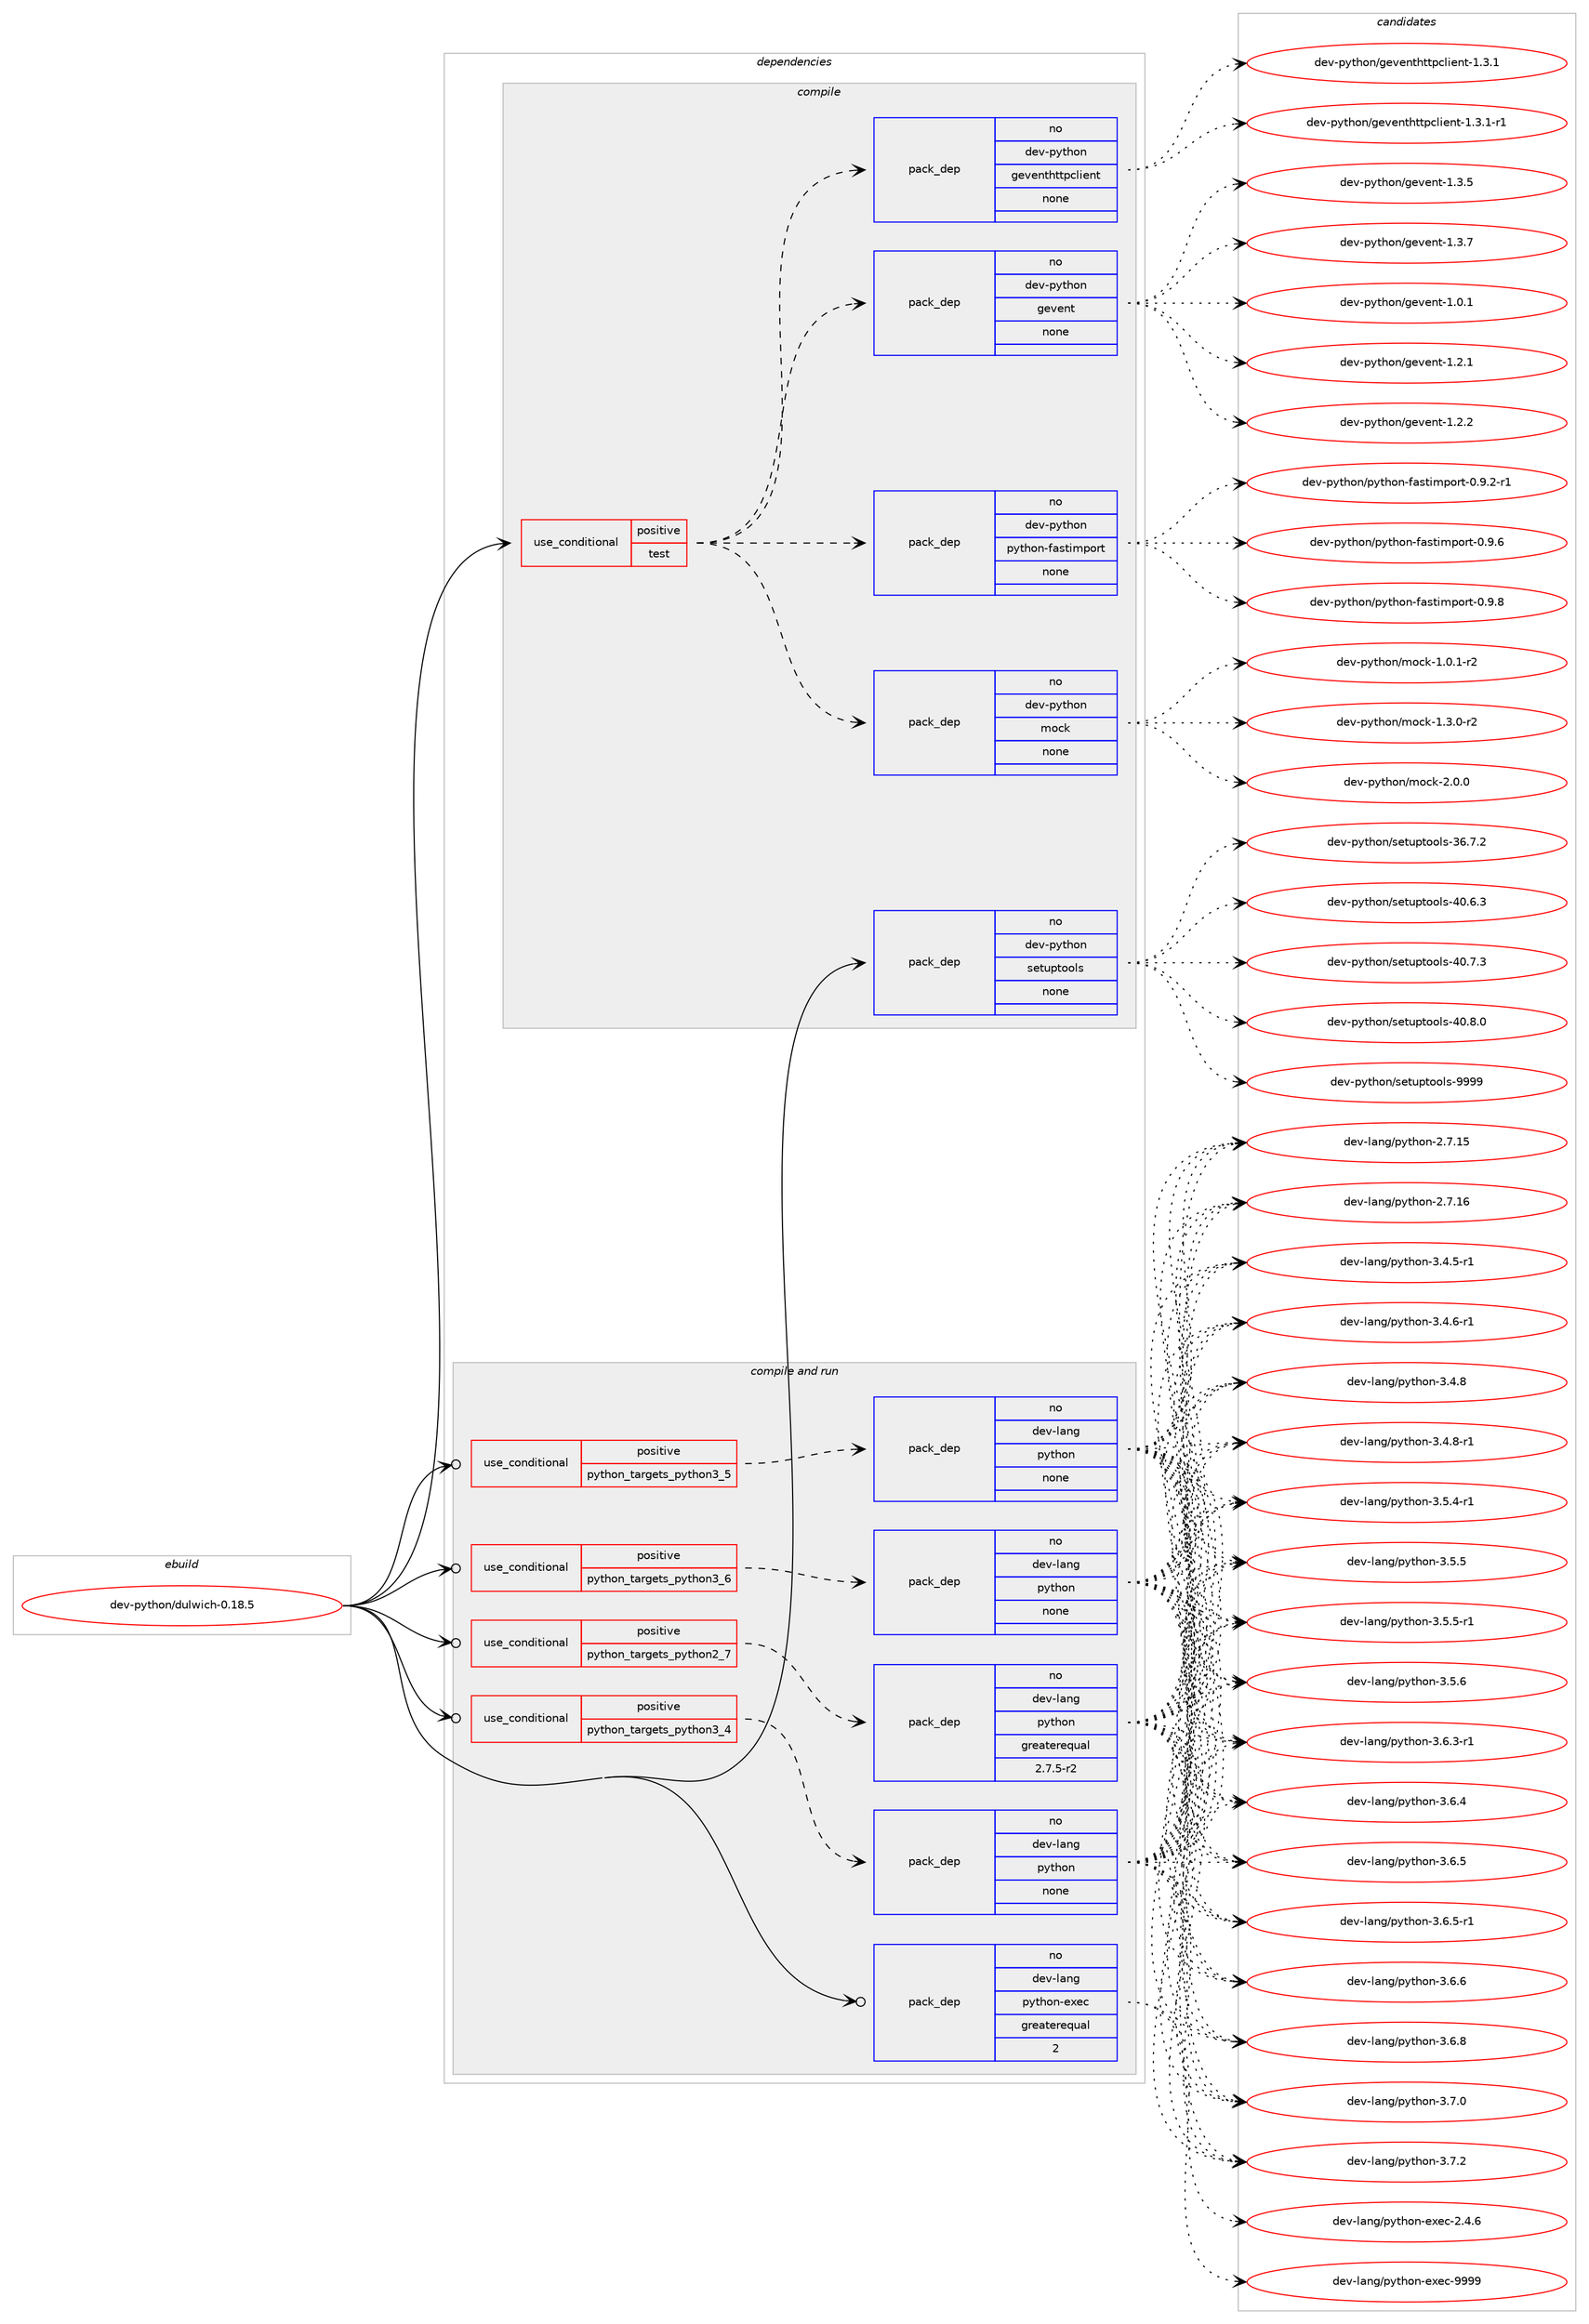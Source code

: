digraph prolog {

# *************
# Graph options
# *************

newrank=true;
concentrate=true;
compound=true;
graph [rankdir=LR,fontname=Helvetica,fontsize=10,ranksep=1.5];#, ranksep=2.5, nodesep=0.2];
edge  [arrowhead=vee];
node  [fontname=Helvetica,fontsize=10];

# **********
# The ebuild
# **********

subgraph cluster_leftcol {
color=gray;
rank=same;
label=<<i>ebuild</i>>;
id [label="dev-python/dulwich-0.18.5", color=red, width=4, href="../dev-python/dulwich-0.18.5.svg"];
}

# ****************
# The dependencies
# ****************

subgraph cluster_midcol {
color=gray;
label=<<i>dependencies</i>>;
subgraph cluster_compile {
fillcolor="#eeeeee";
style=filled;
label=<<i>compile</i>>;
subgraph cond373725 {
dependency1407303 [label=<<TABLE BORDER="0" CELLBORDER="1" CELLSPACING="0" CELLPADDING="4"><TR><TD ROWSPAN="3" CELLPADDING="10">use_conditional</TD></TR><TR><TD>positive</TD></TR><TR><TD>test</TD></TR></TABLE>>, shape=none, color=red];
subgraph pack1010321 {
dependency1407304 [label=<<TABLE BORDER="0" CELLBORDER="1" CELLSPACING="0" CELLPADDING="4" WIDTH="220"><TR><TD ROWSPAN="6" CELLPADDING="30">pack_dep</TD></TR><TR><TD WIDTH="110">no</TD></TR><TR><TD>dev-python</TD></TR><TR><TD>gevent</TD></TR><TR><TD>none</TD></TR><TR><TD></TD></TR></TABLE>>, shape=none, color=blue];
}
dependency1407303:e -> dependency1407304:w [weight=20,style="dashed",arrowhead="vee"];
subgraph pack1010322 {
dependency1407305 [label=<<TABLE BORDER="0" CELLBORDER="1" CELLSPACING="0" CELLPADDING="4" WIDTH="220"><TR><TD ROWSPAN="6" CELLPADDING="30">pack_dep</TD></TR><TR><TD WIDTH="110">no</TD></TR><TR><TD>dev-python</TD></TR><TR><TD>geventhttpclient</TD></TR><TR><TD>none</TD></TR><TR><TD></TD></TR></TABLE>>, shape=none, color=blue];
}
dependency1407303:e -> dependency1407305:w [weight=20,style="dashed",arrowhead="vee"];
subgraph pack1010323 {
dependency1407306 [label=<<TABLE BORDER="0" CELLBORDER="1" CELLSPACING="0" CELLPADDING="4" WIDTH="220"><TR><TD ROWSPAN="6" CELLPADDING="30">pack_dep</TD></TR><TR><TD WIDTH="110">no</TD></TR><TR><TD>dev-python</TD></TR><TR><TD>mock</TD></TR><TR><TD>none</TD></TR><TR><TD></TD></TR></TABLE>>, shape=none, color=blue];
}
dependency1407303:e -> dependency1407306:w [weight=20,style="dashed",arrowhead="vee"];
subgraph pack1010324 {
dependency1407307 [label=<<TABLE BORDER="0" CELLBORDER="1" CELLSPACING="0" CELLPADDING="4" WIDTH="220"><TR><TD ROWSPAN="6" CELLPADDING="30">pack_dep</TD></TR><TR><TD WIDTH="110">no</TD></TR><TR><TD>dev-python</TD></TR><TR><TD>python-fastimport</TD></TR><TR><TD>none</TD></TR><TR><TD></TD></TR></TABLE>>, shape=none, color=blue];
}
dependency1407303:e -> dependency1407307:w [weight=20,style="dashed",arrowhead="vee"];
}
id:e -> dependency1407303:w [weight=20,style="solid",arrowhead="vee"];
subgraph pack1010325 {
dependency1407308 [label=<<TABLE BORDER="0" CELLBORDER="1" CELLSPACING="0" CELLPADDING="4" WIDTH="220"><TR><TD ROWSPAN="6" CELLPADDING="30">pack_dep</TD></TR><TR><TD WIDTH="110">no</TD></TR><TR><TD>dev-python</TD></TR><TR><TD>setuptools</TD></TR><TR><TD>none</TD></TR><TR><TD></TD></TR></TABLE>>, shape=none, color=blue];
}
id:e -> dependency1407308:w [weight=20,style="solid",arrowhead="vee"];
}
subgraph cluster_compileandrun {
fillcolor="#eeeeee";
style=filled;
label=<<i>compile and run</i>>;
subgraph cond373726 {
dependency1407309 [label=<<TABLE BORDER="0" CELLBORDER="1" CELLSPACING="0" CELLPADDING="4"><TR><TD ROWSPAN="3" CELLPADDING="10">use_conditional</TD></TR><TR><TD>positive</TD></TR><TR><TD>python_targets_python2_7</TD></TR></TABLE>>, shape=none, color=red];
subgraph pack1010326 {
dependency1407310 [label=<<TABLE BORDER="0" CELLBORDER="1" CELLSPACING="0" CELLPADDING="4" WIDTH="220"><TR><TD ROWSPAN="6" CELLPADDING="30">pack_dep</TD></TR><TR><TD WIDTH="110">no</TD></TR><TR><TD>dev-lang</TD></TR><TR><TD>python</TD></TR><TR><TD>greaterequal</TD></TR><TR><TD>2.7.5-r2</TD></TR></TABLE>>, shape=none, color=blue];
}
dependency1407309:e -> dependency1407310:w [weight=20,style="dashed",arrowhead="vee"];
}
id:e -> dependency1407309:w [weight=20,style="solid",arrowhead="odotvee"];
subgraph cond373727 {
dependency1407311 [label=<<TABLE BORDER="0" CELLBORDER="1" CELLSPACING="0" CELLPADDING="4"><TR><TD ROWSPAN="3" CELLPADDING="10">use_conditional</TD></TR><TR><TD>positive</TD></TR><TR><TD>python_targets_python3_4</TD></TR></TABLE>>, shape=none, color=red];
subgraph pack1010327 {
dependency1407312 [label=<<TABLE BORDER="0" CELLBORDER="1" CELLSPACING="0" CELLPADDING="4" WIDTH="220"><TR><TD ROWSPAN="6" CELLPADDING="30">pack_dep</TD></TR><TR><TD WIDTH="110">no</TD></TR><TR><TD>dev-lang</TD></TR><TR><TD>python</TD></TR><TR><TD>none</TD></TR><TR><TD></TD></TR></TABLE>>, shape=none, color=blue];
}
dependency1407311:e -> dependency1407312:w [weight=20,style="dashed",arrowhead="vee"];
}
id:e -> dependency1407311:w [weight=20,style="solid",arrowhead="odotvee"];
subgraph cond373728 {
dependency1407313 [label=<<TABLE BORDER="0" CELLBORDER="1" CELLSPACING="0" CELLPADDING="4"><TR><TD ROWSPAN="3" CELLPADDING="10">use_conditional</TD></TR><TR><TD>positive</TD></TR><TR><TD>python_targets_python3_5</TD></TR></TABLE>>, shape=none, color=red];
subgraph pack1010328 {
dependency1407314 [label=<<TABLE BORDER="0" CELLBORDER="1" CELLSPACING="0" CELLPADDING="4" WIDTH="220"><TR><TD ROWSPAN="6" CELLPADDING="30">pack_dep</TD></TR><TR><TD WIDTH="110">no</TD></TR><TR><TD>dev-lang</TD></TR><TR><TD>python</TD></TR><TR><TD>none</TD></TR><TR><TD></TD></TR></TABLE>>, shape=none, color=blue];
}
dependency1407313:e -> dependency1407314:w [weight=20,style="dashed",arrowhead="vee"];
}
id:e -> dependency1407313:w [weight=20,style="solid",arrowhead="odotvee"];
subgraph cond373729 {
dependency1407315 [label=<<TABLE BORDER="0" CELLBORDER="1" CELLSPACING="0" CELLPADDING="4"><TR><TD ROWSPAN="3" CELLPADDING="10">use_conditional</TD></TR><TR><TD>positive</TD></TR><TR><TD>python_targets_python3_6</TD></TR></TABLE>>, shape=none, color=red];
subgraph pack1010329 {
dependency1407316 [label=<<TABLE BORDER="0" CELLBORDER="1" CELLSPACING="0" CELLPADDING="4" WIDTH="220"><TR><TD ROWSPAN="6" CELLPADDING="30">pack_dep</TD></TR><TR><TD WIDTH="110">no</TD></TR><TR><TD>dev-lang</TD></TR><TR><TD>python</TD></TR><TR><TD>none</TD></TR><TR><TD></TD></TR></TABLE>>, shape=none, color=blue];
}
dependency1407315:e -> dependency1407316:w [weight=20,style="dashed",arrowhead="vee"];
}
id:e -> dependency1407315:w [weight=20,style="solid",arrowhead="odotvee"];
subgraph pack1010330 {
dependency1407317 [label=<<TABLE BORDER="0" CELLBORDER="1" CELLSPACING="0" CELLPADDING="4" WIDTH="220"><TR><TD ROWSPAN="6" CELLPADDING="30">pack_dep</TD></TR><TR><TD WIDTH="110">no</TD></TR><TR><TD>dev-lang</TD></TR><TR><TD>python-exec</TD></TR><TR><TD>greaterequal</TD></TR><TR><TD>2</TD></TR></TABLE>>, shape=none, color=blue];
}
id:e -> dependency1407317:w [weight=20,style="solid",arrowhead="odotvee"];
}
subgraph cluster_run {
fillcolor="#eeeeee";
style=filled;
label=<<i>run</i>>;
}
}

# **************
# The candidates
# **************

subgraph cluster_choices {
rank=same;
color=gray;
label=<<i>candidates</i>>;

subgraph choice1010321 {
color=black;
nodesep=1;
choice1001011184511212111610411111047103101118101110116454946484649 [label="dev-python/gevent-1.0.1", color=red, width=4,href="../dev-python/gevent-1.0.1.svg"];
choice1001011184511212111610411111047103101118101110116454946504649 [label="dev-python/gevent-1.2.1", color=red, width=4,href="../dev-python/gevent-1.2.1.svg"];
choice1001011184511212111610411111047103101118101110116454946504650 [label="dev-python/gevent-1.2.2", color=red, width=4,href="../dev-python/gevent-1.2.2.svg"];
choice1001011184511212111610411111047103101118101110116454946514653 [label="dev-python/gevent-1.3.5", color=red, width=4,href="../dev-python/gevent-1.3.5.svg"];
choice1001011184511212111610411111047103101118101110116454946514655 [label="dev-python/gevent-1.3.7", color=red, width=4,href="../dev-python/gevent-1.3.7.svg"];
dependency1407304:e -> choice1001011184511212111610411111047103101118101110116454946484649:w [style=dotted,weight="100"];
dependency1407304:e -> choice1001011184511212111610411111047103101118101110116454946504649:w [style=dotted,weight="100"];
dependency1407304:e -> choice1001011184511212111610411111047103101118101110116454946504650:w [style=dotted,weight="100"];
dependency1407304:e -> choice1001011184511212111610411111047103101118101110116454946514653:w [style=dotted,weight="100"];
dependency1407304:e -> choice1001011184511212111610411111047103101118101110116454946514655:w [style=dotted,weight="100"];
}
subgraph choice1010322 {
color=black;
nodesep=1;
choice100101118451121211161041111104710310111810111011610411611611299108105101110116454946514649 [label="dev-python/geventhttpclient-1.3.1", color=red, width=4,href="../dev-python/geventhttpclient-1.3.1.svg"];
choice1001011184511212111610411111047103101118101110116104116116112991081051011101164549465146494511449 [label="dev-python/geventhttpclient-1.3.1-r1", color=red, width=4,href="../dev-python/geventhttpclient-1.3.1-r1.svg"];
dependency1407305:e -> choice100101118451121211161041111104710310111810111011610411611611299108105101110116454946514649:w [style=dotted,weight="100"];
dependency1407305:e -> choice1001011184511212111610411111047103101118101110116104116116112991081051011101164549465146494511449:w [style=dotted,weight="100"];
}
subgraph choice1010323 {
color=black;
nodesep=1;
choice1001011184511212111610411111047109111991074549464846494511450 [label="dev-python/mock-1.0.1-r2", color=red, width=4,href="../dev-python/mock-1.0.1-r2.svg"];
choice1001011184511212111610411111047109111991074549465146484511450 [label="dev-python/mock-1.3.0-r2", color=red, width=4,href="../dev-python/mock-1.3.0-r2.svg"];
choice100101118451121211161041111104710911199107455046484648 [label="dev-python/mock-2.0.0", color=red, width=4,href="../dev-python/mock-2.0.0.svg"];
dependency1407306:e -> choice1001011184511212111610411111047109111991074549464846494511450:w [style=dotted,weight="100"];
dependency1407306:e -> choice1001011184511212111610411111047109111991074549465146484511450:w [style=dotted,weight="100"];
dependency1407306:e -> choice100101118451121211161041111104710911199107455046484648:w [style=dotted,weight="100"];
}
subgraph choice1010324 {
color=black;
nodesep=1;
choice100101118451121211161041111104711212111610411111045102971151161051091121111141164548465746504511449 [label="dev-python/python-fastimport-0.9.2-r1", color=red, width=4,href="../dev-python/python-fastimport-0.9.2-r1.svg"];
choice10010111845112121116104111110471121211161041111104510297115116105109112111114116454846574654 [label="dev-python/python-fastimport-0.9.6", color=red, width=4,href="../dev-python/python-fastimport-0.9.6.svg"];
choice10010111845112121116104111110471121211161041111104510297115116105109112111114116454846574656 [label="dev-python/python-fastimport-0.9.8", color=red, width=4,href="../dev-python/python-fastimport-0.9.8.svg"];
dependency1407307:e -> choice100101118451121211161041111104711212111610411111045102971151161051091121111141164548465746504511449:w [style=dotted,weight="100"];
dependency1407307:e -> choice10010111845112121116104111110471121211161041111104510297115116105109112111114116454846574654:w [style=dotted,weight="100"];
dependency1407307:e -> choice10010111845112121116104111110471121211161041111104510297115116105109112111114116454846574656:w [style=dotted,weight="100"];
}
subgraph choice1010325 {
color=black;
nodesep=1;
choice100101118451121211161041111104711510111611711211611111110811545515446554650 [label="dev-python/setuptools-36.7.2", color=red, width=4,href="../dev-python/setuptools-36.7.2.svg"];
choice100101118451121211161041111104711510111611711211611111110811545524846544651 [label="dev-python/setuptools-40.6.3", color=red, width=4,href="../dev-python/setuptools-40.6.3.svg"];
choice100101118451121211161041111104711510111611711211611111110811545524846554651 [label="dev-python/setuptools-40.7.3", color=red, width=4,href="../dev-python/setuptools-40.7.3.svg"];
choice100101118451121211161041111104711510111611711211611111110811545524846564648 [label="dev-python/setuptools-40.8.0", color=red, width=4,href="../dev-python/setuptools-40.8.0.svg"];
choice10010111845112121116104111110471151011161171121161111111081154557575757 [label="dev-python/setuptools-9999", color=red, width=4,href="../dev-python/setuptools-9999.svg"];
dependency1407308:e -> choice100101118451121211161041111104711510111611711211611111110811545515446554650:w [style=dotted,weight="100"];
dependency1407308:e -> choice100101118451121211161041111104711510111611711211611111110811545524846544651:w [style=dotted,weight="100"];
dependency1407308:e -> choice100101118451121211161041111104711510111611711211611111110811545524846554651:w [style=dotted,weight="100"];
dependency1407308:e -> choice100101118451121211161041111104711510111611711211611111110811545524846564648:w [style=dotted,weight="100"];
dependency1407308:e -> choice10010111845112121116104111110471151011161171121161111111081154557575757:w [style=dotted,weight="100"];
}
subgraph choice1010326 {
color=black;
nodesep=1;
choice10010111845108971101034711212111610411111045504655464953 [label="dev-lang/python-2.7.15", color=red, width=4,href="../dev-lang/python-2.7.15.svg"];
choice10010111845108971101034711212111610411111045504655464954 [label="dev-lang/python-2.7.16", color=red, width=4,href="../dev-lang/python-2.7.16.svg"];
choice1001011184510897110103471121211161041111104551465246534511449 [label="dev-lang/python-3.4.5-r1", color=red, width=4,href="../dev-lang/python-3.4.5-r1.svg"];
choice1001011184510897110103471121211161041111104551465246544511449 [label="dev-lang/python-3.4.6-r1", color=red, width=4,href="../dev-lang/python-3.4.6-r1.svg"];
choice100101118451089711010347112121116104111110455146524656 [label="dev-lang/python-3.4.8", color=red, width=4,href="../dev-lang/python-3.4.8.svg"];
choice1001011184510897110103471121211161041111104551465246564511449 [label="dev-lang/python-3.4.8-r1", color=red, width=4,href="../dev-lang/python-3.4.8-r1.svg"];
choice1001011184510897110103471121211161041111104551465346524511449 [label="dev-lang/python-3.5.4-r1", color=red, width=4,href="../dev-lang/python-3.5.4-r1.svg"];
choice100101118451089711010347112121116104111110455146534653 [label="dev-lang/python-3.5.5", color=red, width=4,href="../dev-lang/python-3.5.5.svg"];
choice1001011184510897110103471121211161041111104551465346534511449 [label="dev-lang/python-3.5.5-r1", color=red, width=4,href="../dev-lang/python-3.5.5-r1.svg"];
choice100101118451089711010347112121116104111110455146534654 [label="dev-lang/python-3.5.6", color=red, width=4,href="../dev-lang/python-3.5.6.svg"];
choice1001011184510897110103471121211161041111104551465446514511449 [label="dev-lang/python-3.6.3-r1", color=red, width=4,href="../dev-lang/python-3.6.3-r1.svg"];
choice100101118451089711010347112121116104111110455146544652 [label="dev-lang/python-3.6.4", color=red, width=4,href="../dev-lang/python-3.6.4.svg"];
choice100101118451089711010347112121116104111110455146544653 [label="dev-lang/python-3.6.5", color=red, width=4,href="../dev-lang/python-3.6.5.svg"];
choice1001011184510897110103471121211161041111104551465446534511449 [label="dev-lang/python-3.6.5-r1", color=red, width=4,href="../dev-lang/python-3.6.5-r1.svg"];
choice100101118451089711010347112121116104111110455146544654 [label="dev-lang/python-3.6.6", color=red, width=4,href="../dev-lang/python-3.6.6.svg"];
choice100101118451089711010347112121116104111110455146544656 [label="dev-lang/python-3.6.8", color=red, width=4,href="../dev-lang/python-3.6.8.svg"];
choice100101118451089711010347112121116104111110455146554648 [label="dev-lang/python-3.7.0", color=red, width=4,href="../dev-lang/python-3.7.0.svg"];
choice100101118451089711010347112121116104111110455146554650 [label="dev-lang/python-3.7.2", color=red, width=4,href="../dev-lang/python-3.7.2.svg"];
dependency1407310:e -> choice10010111845108971101034711212111610411111045504655464953:w [style=dotted,weight="100"];
dependency1407310:e -> choice10010111845108971101034711212111610411111045504655464954:w [style=dotted,weight="100"];
dependency1407310:e -> choice1001011184510897110103471121211161041111104551465246534511449:w [style=dotted,weight="100"];
dependency1407310:e -> choice1001011184510897110103471121211161041111104551465246544511449:w [style=dotted,weight="100"];
dependency1407310:e -> choice100101118451089711010347112121116104111110455146524656:w [style=dotted,weight="100"];
dependency1407310:e -> choice1001011184510897110103471121211161041111104551465246564511449:w [style=dotted,weight="100"];
dependency1407310:e -> choice1001011184510897110103471121211161041111104551465346524511449:w [style=dotted,weight="100"];
dependency1407310:e -> choice100101118451089711010347112121116104111110455146534653:w [style=dotted,weight="100"];
dependency1407310:e -> choice1001011184510897110103471121211161041111104551465346534511449:w [style=dotted,weight="100"];
dependency1407310:e -> choice100101118451089711010347112121116104111110455146534654:w [style=dotted,weight="100"];
dependency1407310:e -> choice1001011184510897110103471121211161041111104551465446514511449:w [style=dotted,weight="100"];
dependency1407310:e -> choice100101118451089711010347112121116104111110455146544652:w [style=dotted,weight="100"];
dependency1407310:e -> choice100101118451089711010347112121116104111110455146544653:w [style=dotted,weight="100"];
dependency1407310:e -> choice1001011184510897110103471121211161041111104551465446534511449:w [style=dotted,weight="100"];
dependency1407310:e -> choice100101118451089711010347112121116104111110455146544654:w [style=dotted,weight="100"];
dependency1407310:e -> choice100101118451089711010347112121116104111110455146544656:w [style=dotted,weight="100"];
dependency1407310:e -> choice100101118451089711010347112121116104111110455146554648:w [style=dotted,weight="100"];
dependency1407310:e -> choice100101118451089711010347112121116104111110455146554650:w [style=dotted,weight="100"];
}
subgraph choice1010327 {
color=black;
nodesep=1;
choice10010111845108971101034711212111610411111045504655464953 [label="dev-lang/python-2.7.15", color=red, width=4,href="../dev-lang/python-2.7.15.svg"];
choice10010111845108971101034711212111610411111045504655464954 [label="dev-lang/python-2.7.16", color=red, width=4,href="../dev-lang/python-2.7.16.svg"];
choice1001011184510897110103471121211161041111104551465246534511449 [label="dev-lang/python-3.4.5-r1", color=red, width=4,href="../dev-lang/python-3.4.5-r1.svg"];
choice1001011184510897110103471121211161041111104551465246544511449 [label="dev-lang/python-3.4.6-r1", color=red, width=4,href="../dev-lang/python-3.4.6-r1.svg"];
choice100101118451089711010347112121116104111110455146524656 [label="dev-lang/python-3.4.8", color=red, width=4,href="../dev-lang/python-3.4.8.svg"];
choice1001011184510897110103471121211161041111104551465246564511449 [label="dev-lang/python-3.4.8-r1", color=red, width=4,href="../dev-lang/python-3.4.8-r1.svg"];
choice1001011184510897110103471121211161041111104551465346524511449 [label="dev-lang/python-3.5.4-r1", color=red, width=4,href="../dev-lang/python-3.5.4-r1.svg"];
choice100101118451089711010347112121116104111110455146534653 [label="dev-lang/python-3.5.5", color=red, width=4,href="../dev-lang/python-3.5.5.svg"];
choice1001011184510897110103471121211161041111104551465346534511449 [label="dev-lang/python-3.5.5-r1", color=red, width=4,href="../dev-lang/python-3.5.5-r1.svg"];
choice100101118451089711010347112121116104111110455146534654 [label="dev-lang/python-3.5.6", color=red, width=4,href="../dev-lang/python-3.5.6.svg"];
choice1001011184510897110103471121211161041111104551465446514511449 [label="dev-lang/python-3.6.3-r1", color=red, width=4,href="../dev-lang/python-3.6.3-r1.svg"];
choice100101118451089711010347112121116104111110455146544652 [label="dev-lang/python-3.6.4", color=red, width=4,href="../dev-lang/python-3.6.4.svg"];
choice100101118451089711010347112121116104111110455146544653 [label="dev-lang/python-3.6.5", color=red, width=4,href="../dev-lang/python-3.6.5.svg"];
choice1001011184510897110103471121211161041111104551465446534511449 [label="dev-lang/python-3.6.5-r1", color=red, width=4,href="../dev-lang/python-3.6.5-r1.svg"];
choice100101118451089711010347112121116104111110455146544654 [label="dev-lang/python-3.6.6", color=red, width=4,href="../dev-lang/python-3.6.6.svg"];
choice100101118451089711010347112121116104111110455146544656 [label="dev-lang/python-3.6.8", color=red, width=4,href="../dev-lang/python-3.6.8.svg"];
choice100101118451089711010347112121116104111110455146554648 [label="dev-lang/python-3.7.0", color=red, width=4,href="../dev-lang/python-3.7.0.svg"];
choice100101118451089711010347112121116104111110455146554650 [label="dev-lang/python-3.7.2", color=red, width=4,href="../dev-lang/python-3.7.2.svg"];
dependency1407312:e -> choice10010111845108971101034711212111610411111045504655464953:w [style=dotted,weight="100"];
dependency1407312:e -> choice10010111845108971101034711212111610411111045504655464954:w [style=dotted,weight="100"];
dependency1407312:e -> choice1001011184510897110103471121211161041111104551465246534511449:w [style=dotted,weight="100"];
dependency1407312:e -> choice1001011184510897110103471121211161041111104551465246544511449:w [style=dotted,weight="100"];
dependency1407312:e -> choice100101118451089711010347112121116104111110455146524656:w [style=dotted,weight="100"];
dependency1407312:e -> choice1001011184510897110103471121211161041111104551465246564511449:w [style=dotted,weight="100"];
dependency1407312:e -> choice1001011184510897110103471121211161041111104551465346524511449:w [style=dotted,weight="100"];
dependency1407312:e -> choice100101118451089711010347112121116104111110455146534653:w [style=dotted,weight="100"];
dependency1407312:e -> choice1001011184510897110103471121211161041111104551465346534511449:w [style=dotted,weight="100"];
dependency1407312:e -> choice100101118451089711010347112121116104111110455146534654:w [style=dotted,weight="100"];
dependency1407312:e -> choice1001011184510897110103471121211161041111104551465446514511449:w [style=dotted,weight="100"];
dependency1407312:e -> choice100101118451089711010347112121116104111110455146544652:w [style=dotted,weight="100"];
dependency1407312:e -> choice100101118451089711010347112121116104111110455146544653:w [style=dotted,weight="100"];
dependency1407312:e -> choice1001011184510897110103471121211161041111104551465446534511449:w [style=dotted,weight="100"];
dependency1407312:e -> choice100101118451089711010347112121116104111110455146544654:w [style=dotted,weight="100"];
dependency1407312:e -> choice100101118451089711010347112121116104111110455146544656:w [style=dotted,weight="100"];
dependency1407312:e -> choice100101118451089711010347112121116104111110455146554648:w [style=dotted,weight="100"];
dependency1407312:e -> choice100101118451089711010347112121116104111110455146554650:w [style=dotted,weight="100"];
}
subgraph choice1010328 {
color=black;
nodesep=1;
choice10010111845108971101034711212111610411111045504655464953 [label="dev-lang/python-2.7.15", color=red, width=4,href="../dev-lang/python-2.7.15.svg"];
choice10010111845108971101034711212111610411111045504655464954 [label="dev-lang/python-2.7.16", color=red, width=4,href="../dev-lang/python-2.7.16.svg"];
choice1001011184510897110103471121211161041111104551465246534511449 [label="dev-lang/python-3.4.5-r1", color=red, width=4,href="../dev-lang/python-3.4.5-r1.svg"];
choice1001011184510897110103471121211161041111104551465246544511449 [label="dev-lang/python-3.4.6-r1", color=red, width=4,href="../dev-lang/python-3.4.6-r1.svg"];
choice100101118451089711010347112121116104111110455146524656 [label="dev-lang/python-3.4.8", color=red, width=4,href="../dev-lang/python-3.4.8.svg"];
choice1001011184510897110103471121211161041111104551465246564511449 [label="dev-lang/python-3.4.8-r1", color=red, width=4,href="../dev-lang/python-3.4.8-r1.svg"];
choice1001011184510897110103471121211161041111104551465346524511449 [label="dev-lang/python-3.5.4-r1", color=red, width=4,href="../dev-lang/python-3.5.4-r1.svg"];
choice100101118451089711010347112121116104111110455146534653 [label="dev-lang/python-3.5.5", color=red, width=4,href="../dev-lang/python-3.5.5.svg"];
choice1001011184510897110103471121211161041111104551465346534511449 [label="dev-lang/python-3.5.5-r1", color=red, width=4,href="../dev-lang/python-3.5.5-r1.svg"];
choice100101118451089711010347112121116104111110455146534654 [label="dev-lang/python-3.5.6", color=red, width=4,href="../dev-lang/python-3.5.6.svg"];
choice1001011184510897110103471121211161041111104551465446514511449 [label="dev-lang/python-3.6.3-r1", color=red, width=4,href="../dev-lang/python-3.6.3-r1.svg"];
choice100101118451089711010347112121116104111110455146544652 [label="dev-lang/python-3.6.4", color=red, width=4,href="../dev-lang/python-3.6.4.svg"];
choice100101118451089711010347112121116104111110455146544653 [label="dev-lang/python-3.6.5", color=red, width=4,href="../dev-lang/python-3.6.5.svg"];
choice1001011184510897110103471121211161041111104551465446534511449 [label="dev-lang/python-3.6.5-r1", color=red, width=4,href="../dev-lang/python-3.6.5-r1.svg"];
choice100101118451089711010347112121116104111110455146544654 [label="dev-lang/python-3.6.6", color=red, width=4,href="../dev-lang/python-3.6.6.svg"];
choice100101118451089711010347112121116104111110455146544656 [label="dev-lang/python-3.6.8", color=red, width=4,href="../dev-lang/python-3.6.8.svg"];
choice100101118451089711010347112121116104111110455146554648 [label="dev-lang/python-3.7.0", color=red, width=4,href="../dev-lang/python-3.7.0.svg"];
choice100101118451089711010347112121116104111110455146554650 [label="dev-lang/python-3.7.2", color=red, width=4,href="../dev-lang/python-3.7.2.svg"];
dependency1407314:e -> choice10010111845108971101034711212111610411111045504655464953:w [style=dotted,weight="100"];
dependency1407314:e -> choice10010111845108971101034711212111610411111045504655464954:w [style=dotted,weight="100"];
dependency1407314:e -> choice1001011184510897110103471121211161041111104551465246534511449:w [style=dotted,weight="100"];
dependency1407314:e -> choice1001011184510897110103471121211161041111104551465246544511449:w [style=dotted,weight="100"];
dependency1407314:e -> choice100101118451089711010347112121116104111110455146524656:w [style=dotted,weight="100"];
dependency1407314:e -> choice1001011184510897110103471121211161041111104551465246564511449:w [style=dotted,weight="100"];
dependency1407314:e -> choice1001011184510897110103471121211161041111104551465346524511449:w [style=dotted,weight="100"];
dependency1407314:e -> choice100101118451089711010347112121116104111110455146534653:w [style=dotted,weight="100"];
dependency1407314:e -> choice1001011184510897110103471121211161041111104551465346534511449:w [style=dotted,weight="100"];
dependency1407314:e -> choice100101118451089711010347112121116104111110455146534654:w [style=dotted,weight="100"];
dependency1407314:e -> choice1001011184510897110103471121211161041111104551465446514511449:w [style=dotted,weight="100"];
dependency1407314:e -> choice100101118451089711010347112121116104111110455146544652:w [style=dotted,weight="100"];
dependency1407314:e -> choice100101118451089711010347112121116104111110455146544653:w [style=dotted,weight="100"];
dependency1407314:e -> choice1001011184510897110103471121211161041111104551465446534511449:w [style=dotted,weight="100"];
dependency1407314:e -> choice100101118451089711010347112121116104111110455146544654:w [style=dotted,weight="100"];
dependency1407314:e -> choice100101118451089711010347112121116104111110455146544656:w [style=dotted,weight="100"];
dependency1407314:e -> choice100101118451089711010347112121116104111110455146554648:w [style=dotted,weight="100"];
dependency1407314:e -> choice100101118451089711010347112121116104111110455146554650:w [style=dotted,weight="100"];
}
subgraph choice1010329 {
color=black;
nodesep=1;
choice10010111845108971101034711212111610411111045504655464953 [label="dev-lang/python-2.7.15", color=red, width=4,href="../dev-lang/python-2.7.15.svg"];
choice10010111845108971101034711212111610411111045504655464954 [label="dev-lang/python-2.7.16", color=red, width=4,href="../dev-lang/python-2.7.16.svg"];
choice1001011184510897110103471121211161041111104551465246534511449 [label="dev-lang/python-3.4.5-r1", color=red, width=4,href="../dev-lang/python-3.4.5-r1.svg"];
choice1001011184510897110103471121211161041111104551465246544511449 [label="dev-lang/python-3.4.6-r1", color=red, width=4,href="../dev-lang/python-3.4.6-r1.svg"];
choice100101118451089711010347112121116104111110455146524656 [label="dev-lang/python-3.4.8", color=red, width=4,href="../dev-lang/python-3.4.8.svg"];
choice1001011184510897110103471121211161041111104551465246564511449 [label="dev-lang/python-3.4.8-r1", color=red, width=4,href="../dev-lang/python-3.4.8-r1.svg"];
choice1001011184510897110103471121211161041111104551465346524511449 [label="dev-lang/python-3.5.4-r1", color=red, width=4,href="../dev-lang/python-3.5.4-r1.svg"];
choice100101118451089711010347112121116104111110455146534653 [label="dev-lang/python-3.5.5", color=red, width=4,href="../dev-lang/python-3.5.5.svg"];
choice1001011184510897110103471121211161041111104551465346534511449 [label="dev-lang/python-3.5.5-r1", color=red, width=4,href="../dev-lang/python-3.5.5-r1.svg"];
choice100101118451089711010347112121116104111110455146534654 [label="dev-lang/python-3.5.6", color=red, width=4,href="../dev-lang/python-3.5.6.svg"];
choice1001011184510897110103471121211161041111104551465446514511449 [label="dev-lang/python-3.6.3-r1", color=red, width=4,href="../dev-lang/python-3.6.3-r1.svg"];
choice100101118451089711010347112121116104111110455146544652 [label="dev-lang/python-3.6.4", color=red, width=4,href="../dev-lang/python-3.6.4.svg"];
choice100101118451089711010347112121116104111110455146544653 [label="dev-lang/python-3.6.5", color=red, width=4,href="../dev-lang/python-3.6.5.svg"];
choice1001011184510897110103471121211161041111104551465446534511449 [label="dev-lang/python-3.6.5-r1", color=red, width=4,href="../dev-lang/python-3.6.5-r1.svg"];
choice100101118451089711010347112121116104111110455146544654 [label="dev-lang/python-3.6.6", color=red, width=4,href="../dev-lang/python-3.6.6.svg"];
choice100101118451089711010347112121116104111110455146544656 [label="dev-lang/python-3.6.8", color=red, width=4,href="../dev-lang/python-3.6.8.svg"];
choice100101118451089711010347112121116104111110455146554648 [label="dev-lang/python-3.7.0", color=red, width=4,href="../dev-lang/python-3.7.0.svg"];
choice100101118451089711010347112121116104111110455146554650 [label="dev-lang/python-3.7.2", color=red, width=4,href="../dev-lang/python-3.7.2.svg"];
dependency1407316:e -> choice10010111845108971101034711212111610411111045504655464953:w [style=dotted,weight="100"];
dependency1407316:e -> choice10010111845108971101034711212111610411111045504655464954:w [style=dotted,weight="100"];
dependency1407316:e -> choice1001011184510897110103471121211161041111104551465246534511449:w [style=dotted,weight="100"];
dependency1407316:e -> choice1001011184510897110103471121211161041111104551465246544511449:w [style=dotted,weight="100"];
dependency1407316:e -> choice100101118451089711010347112121116104111110455146524656:w [style=dotted,weight="100"];
dependency1407316:e -> choice1001011184510897110103471121211161041111104551465246564511449:w [style=dotted,weight="100"];
dependency1407316:e -> choice1001011184510897110103471121211161041111104551465346524511449:w [style=dotted,weight="100"];
dependency1407316:e -> choice100101118451089711010347112121116104111110455146534653:w [style=dotted,weight="100"];
dependency1407316:e -> choice1001011184510897110103471121211161041111104551465346534511449:w [style=dotted,weight="100"];
dependency1407316:e -> choice100101118451089711010347112121116104111110455146534654:w [style=dotted,weight="100"];
dependency1407316:e -> choice1001011184510897110103471121211161041111104551465446514511449:w [style=dotted,weight="100"];
dependency1407316:e -> choice100101118451089711010347112121116104111110455146544652:w [style=dotted,weight="100"];
dependency1407316:e -> choice100101118451089711010347112121116104111110455146544653:w [style=dotted,weight="100"];
dependency1407316:e -> choice1001011184510897110103471121211161041111104551465446534511449:w [style=dotted,weight="100"];
dependency1407316:e -> choice100101118451089711010347112121116104111110455146544654:w [style=dotted,weight="100"];
dependency1407316:e -> choice100101118451089711010347112121116104111110455146544656:w [style=dotted,weight="100"];
dependency1407316:e -> choice100101118451089711010347112121116104111110455146554648:w [style=dotted,weight="100"];
dependency1407316:e -> choice100101118451089711010347112121116104111110455146554650:w [style=dotted,weight="100"];
}
subgraph choice1010330 {
color=black;
nodesep=1;
choice1001011184510897110103471121211161041111104510112010199455046524654 [label="dev-lang/python-exec-2.4.6", color=red, width=4,href="../dev-lang/python-exec-2.4.6.svg"];
choice10010111845108971101034711212111610411111045101120101994557575757 [label="dev-lang/python-exec-9999", color=red, width=4,href="../dev-lang/python-exec-9999.svg"];
dependency1407317:e -> choice1001011184510897110103471121211161041111104510112010199455046524654:w [style=dotted,weight="100"];
dependency1407317:e -> choice10010111845108971101034711212111610411111045101120101994557575757:w [style=dotted,weight="100"];
}
}

}
